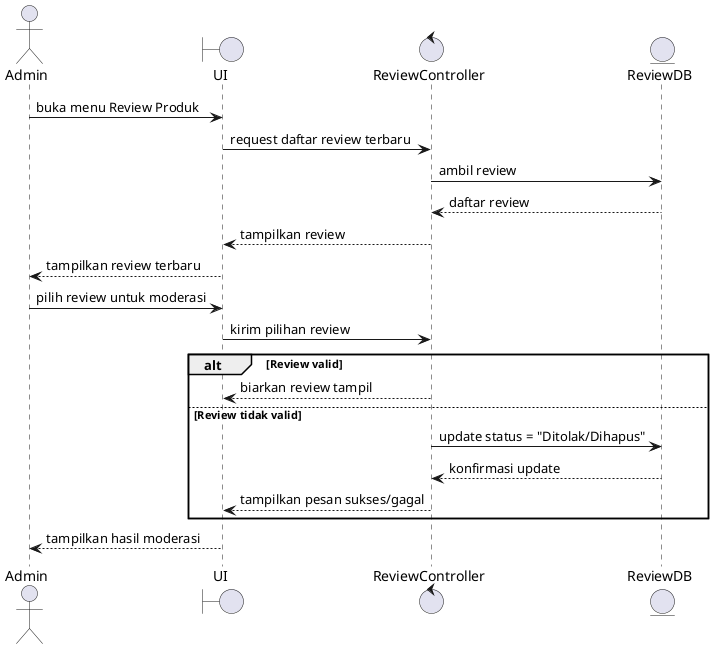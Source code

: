 @startuml SD_AdminModerateReviews

actor Admin
boundary UI
control ReviewController
entity ReviewDB

Admin -> UI : buka menu Review Produk
UI -> ReviewController : request daftar review terbaru
ReviewController -> ReviewDB : ambil review
ReviewDB --> ReviewController : daftar review
ReviewController --> UI : tampilkan review
UI --> Admin : tampilkan review terbaru

Admin -> UI : pilih review untuk moderasi
UI -> ReviewController : kirim pilihan review
alt Review valid
    ReviewController --> UI : biarkan review tampil
else Review tidak valid
    ReviewController -> ReviewDB : update status = "Ditolak/Dihapus"
    ReviewDB --> ReviewController : konfirmasi update
    ReviewController --> UI : tampilkan pesan sukses/gagal
end
UI --> Admin : tampilkan hasil moderasi

@enduml
